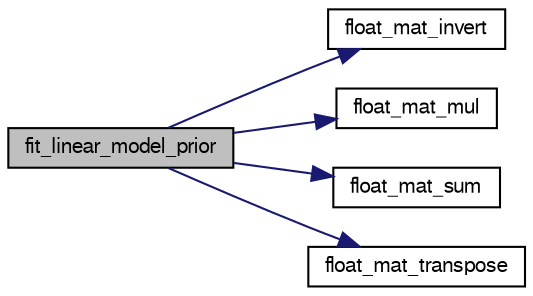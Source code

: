 digraph "fit_linear_model_prior"
{
  edge [fontname="FreeSans",fontsize="10",labelfontname="FreeSans",labelfontsize="10"];
  node [fontname="FreeSans",fontsize="10",shape=record];
  rankdir="LR";
  Node1 [label="fit_linear_model_prior",height=0.2,width=0.4,color="black", fillcolor="grey75", style="filled", fontcolor="black"];
  Node1 -> Node2 [color="midnightblue",fontsize="10",style="solid",fontname="FreeSans"];
  Node2 [label="float_mat_invert",height=0.2,width=0.4,color="black", fillcolor="white", style="filled",URL="$group__math__algebra__float.html#gac709319b9359bbc53bf3f6a5a57e66b0",tooltip="Calculate inverse of any n x n matrix (passed as C array) o = mat^-1 Algorithm verified with Matlab..."];
  Node1 -> Node3 [color="midnightblue",fontsize="10",style="solid",fontname="FreeSans"];
  Node3 [label="float_mat_mul",height=0.2,width=0.4,color="black", fillcolor="white", style="filled",URL="$group__math__algebra__float.html#gaa2086b4cd9a5203452c165ee3c55eaee",tooltip="o = a * b "];
  Node1 -> Node4 [color="midnightblue",fontsize="10",style="solid",fontname="FreeSans"];
  Node4 [label="float_mat_sum",height=0.2,width=0.4,color="black", fillcolor="white", style="filled",URL="$group__math__algebra__float.html#ga2d143f10f40b2f1299abc89b74d45a7d",tooltip="o = a + b "];
  Node1 -> Node5 [color="midnightblue",fontsize="10",style="solid",fontname="FreeSans"];
  Node5 [label="float_mat_transpose",height=0.2,width=0.4,color="black", fillcolor="white", style="filled",URL="$group__math__algebra__float.html#gac0b12ae200ef9402d3f1bc63d9997118",tooltip="transpose non-square matrix "];
}
